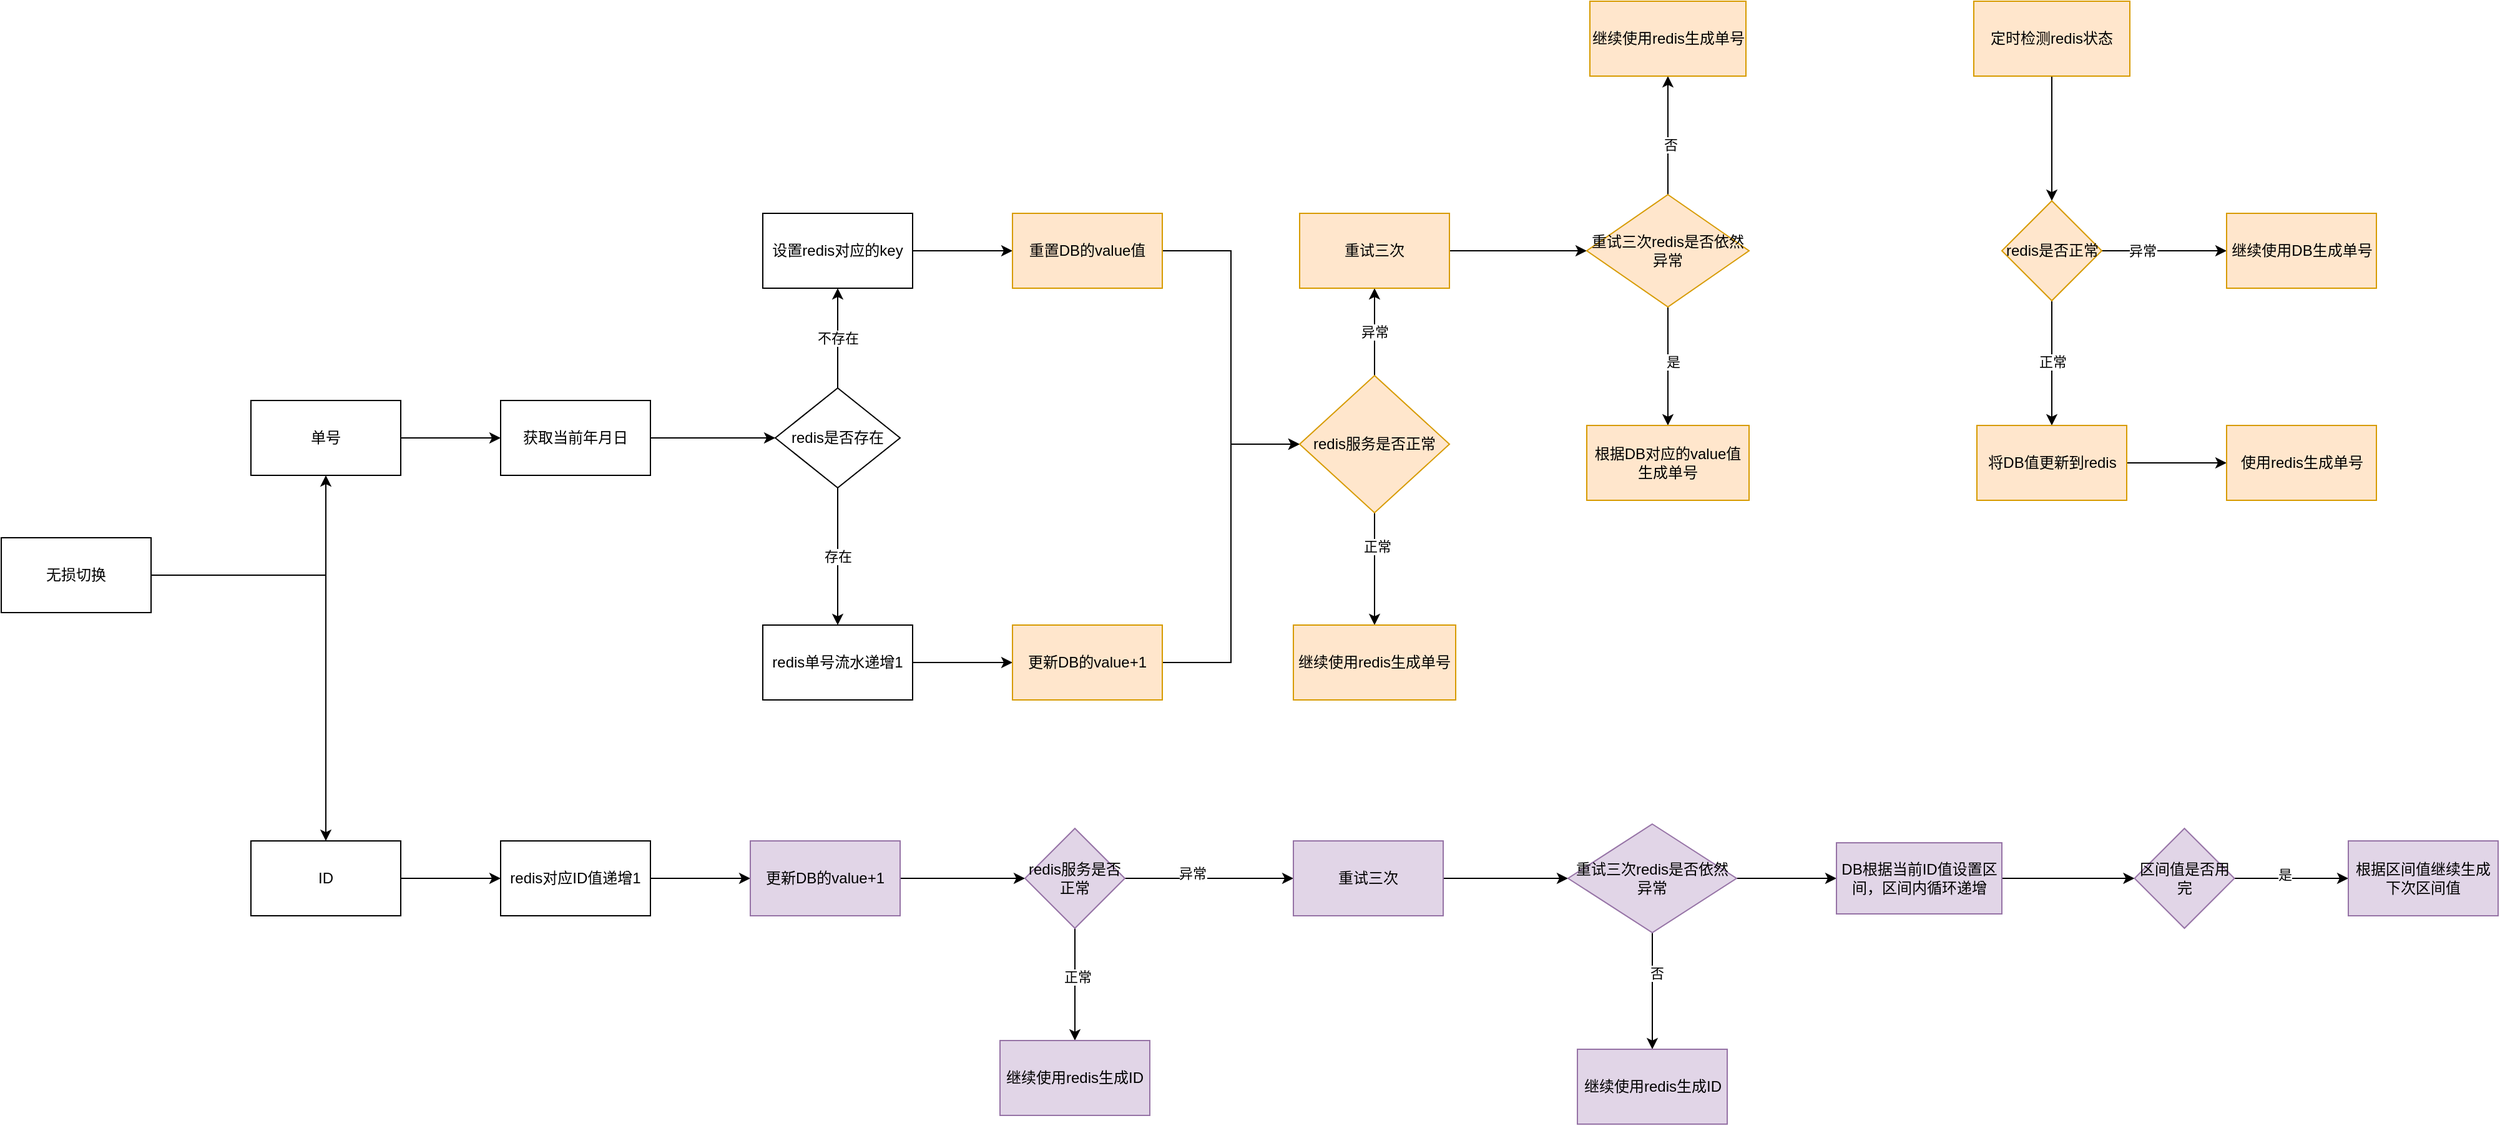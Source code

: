 <mxfile version="24.6.5" type="device">
  <diagram id="C5RBs43oDa-KdzZeNtuy" name="Page-1">
    <mxGraphModel dx="1434" dy="841" grid="1" gridSize="10" guides="1" tooltips="1" connect="1" arrows="1" fold="1" page="1" pageScale="1" pageWidth="5000" pageHeight="20000" math="0" shadow="0">
      <root>
        <mxCell id="WIyWlLk6GJQsqaUBKTNV-0" />
        <mxCell id="WIyWlLk6GJQsqaUBKTNV-1" parent="WIyWlLk6GJQsqaUBKTNV-0" />
        <mxCell id="uUAKnizV1uOnU7TRg0c3-11" value="" style="edgeStyle=orthogonalEdgeStyle;rounded=0;orthogonalLoop=1;jettySize=auto;html=1;" edge="1" parent="WIyWlLk6GJQsqaUBKTNV-1" source="uUAKnizV1uOnU7TRg0c3-4" target="uUAKnizV1uOnU7TRg0c3-10">
          <mxGeometry relative="1" as="geometry" />
        </mxCell>
        <mxCell id="uUAKnizV1uOnU7TRg0c3-13" value="" style="edgeStyle=orthogonalEdgeStyle;rounded=0;orthogonalLoop=1;jettySize=auto;html=1;" edge="1" parent="WIyWlLk6GJQsqaUBKTNV-1" source="uUAKnizV1uOnU7TRg0c3-4" target="uUAKnizV1uOnU7TRg0c3-12">
          <mxGeometry relative="1" as="geometry" />
        </mxCell>
        <mxCell id="uUAKnizV1uOnU7TRg0c3-4" value="无损切换" style="rounded=0;whiteSpace=wrap;html=1;" vertex="1" parent="WIyWlLk6GJQsqaUBKTNV-1">
          <mxGeometry x="360" y="530" width="120" height="60" as="geometry" />
        </mxCell>
        <mxCell id="uUAKnizV1uOnU7TRg0c3-94" value="" style="edgeStyle=orthogonalEdgeStyle;rounded=0;orthogonalLoop=1;jettySize=auto;html=1;" edge="1" parent="WIyWlLk6GJQsqaUBKTNV-1" target="uUAKnizV1uOnU7TRg0c3-93">
          <mxGeometry relative="1" as="geometry">
            <mxPoint x="480" y="1010" as="sourcePoint" />
          </mxGeometry>
        </mxCell>
        <mxCell id="uUAKnizV1uOnU7TRg0c3-15" value="" style="edgeStyle=orthogonalEdgeStyle;rounded=0;orthogonalLoop=1;jettySize=auto;html=1;" edge="1" parent="WIyWlLk6GJQsqaUBKTNV-1" source="uUAKnizV1uOnU7TRg0c3-10" target="uUAKnizV1uOnU7TRg0c3-14">
          <mxGeometry relative="1" as="geometry" />
        </mxCell>
        <mxCell id="uUAKnizV1uOnU7TRg0c3-10" value="单号" style="rounded=0;whiteSpace=wrap;html=1;" vertex="1" parent="WIyWlLk6GJQsqaUBKTNV-1">
          <mxGeometry x="560" y="420" width="120" height="60" as="geometry" />
        </mxCell>
        <mxCell id="uUAKnizV1uOnU7TRg0c3-63" value="" style="edgeStyle=orthogonalEdgeStyle;rounded=0;orthogonalLoop=1;jettySize=auto;html=1;" edge="1" parent="WIyWlLk6GJQsqaUBKTNV-1" source="uUAKnizV1uOnU7TRg0c3-12" target="uUAKnizV1uOnU7TRg0c3-62">
          <mxGeometry relative="1" as="geometry" />
        </mxCell>
        <mxCell id="uUAKnizV1uOnU7TRg0c3-12" value="ID" style="rounded=0;whiteSpace=wrap;html=1;" vertex="1" parent="WIyWlLk6GJQsqaUBKTNV-1">
          <mxGeometry x="560" y="773" width="120" height="60" as="geometry" />
        </mxCell>
        <mxCell id="uUAKnizV1uOnU7TRg0c3-17" value="" style="edgeStyle=orthogonalEdgeStyle;rounded=0;orthogonalLoop=1;jettySize=auto;html=1;" edge="1" parent="WIyWlLk6GJQsqaUBKTNV-1" source="uUAKnizV1uOnU7TRg0c3-14" target="uUAKnizV1uOnU7TRg0c3-16">
          <mxGeometry relative="1" as="geometry" />
        </mxCell>
        <mxCell id="uUAKnizV1uOnU7TRg0c3-14" value="获取当前年月日" style="rounded=0;whiteSpace=wrap;html=1;" vertex="1" parent="WIyWlLk6GJQsqaUBKTNV-1">
          <mxGeometry x="760" y="420" width="120" height="60" as="geometry" />
        </mxCell>
        <mxCell id="uUAKnizV1uOnU7TRg0c3-19" value="" style="edgeStyle=orthogonalEdgeStyle;rounded=0;orthogonalLoop=1;jettySize=auto;html=1;" edge="1" parent="WIyWlLk6GJQsqaUBKTNV-1" source="uUAKnizV1uOnU7TRg0c3-16" target="uUAKnizV1uOnU7TRg0c3-18">
          <mxGeometry relative="1" as="geometry" />
        </mxCell>
        <mxCell id="uUAKnizV1uOnU7TRg0c3-20" value="存在" style="edgeLabel;html=1;align=center;verticalAlign=middle;resizable=0;points=[];" vertex="1" connectable="0" parent="uUAKnizV1uOnU7TRg0c3-19">
          <mxGeometry relative="1" as="geometry">
            <mxPoint as="offset" />
          </mxGeometry>
        </mxCell>
        <mxCell id="uUAKnizV1uOnU7TRg0c3-24" value="" style="edgeStyle=orthogonalEdgeStyle;rounded=0;orthogonalLoop=1;jettySize=auto;html=1;" edge="1" parent="WIyWlLk6GJQsqaUBKTNV-1" source="uUAKnizV1uOnU7TRg0c3-16" target="uUAKnizV1uOnU7TRg0c3-23">
          <mxGeometry relative="1" as="geometry" />
        </mxCell>
        <mxCell id="uUAKnizV1uOnU7TRg0c3-25" value="不存在" style="edgeLabel;html=1;align=center;verticalAlign=middle;resizable=0;points=[];" vertex="1" connectable="0" parent="uUAKnizV1uOnU7TRg0c3-24">
          <mxGeometry relative="1" as="geometry">
            <mxPoint as="offset" />
          </mxGeometry>
        </mxCell>
        <mxCell id="uUAKnizV1uOnU7TRg0c3-16" value="redis是否存在" style="rhombus;whiteSpace=wrap;html=1;rounded=0;" vertex="1" parent="WIyWlLk6GJQsqaUBKTNV-1">
          <mxGeometry x="980" y="410" width="100" height="80" as="geometry" />
        </mxCell>
        <mxCell id="uUAKnizV1uOnU7TRg0c3-22" value="" style="edgeStyle=orthogonalEdgeStyle;rounded=0;orthogonalLoop=1;jettySize=auto;html=1;" edge="1" parent="WIyWlLk6GJQsqaUBKTNV-1" source="uUAKnizV1uOnU7TRg0c3-18" target="uUAKnizV1uOnU7TRg0c3-21">
          <mxGeometry relative="1" as="geometry" />
        </mxCell>
        <mxCell id="uUAKnizV1uOnU7TRg0c3-18" value="redis单号流水递增1" style="whiteSpace=wrap;html=1;rounded=0;" vertex="1" parent="WIyWlLk6GJQsqaUBKTNV-1">
          <mxGeometry x="970" y="600" width="120" height="60" as="geometry" />
        </mxCell>
        <mxCell id="uUAKnizV1uOnU7TRg0c3-31" style="edgeStyle=orthogonalEdgeStyle;rounded=0;orthogonalLoop=1;jettySize=auto;html=1;entryX=0;entryY=0.5;entryDx=0;entryDy=0;" edge="1" parent="WIyWlLk6GJQsqaUBKTNV-1" source="uUAKnizV1uOnU7TRg0c3-21" target="uUAKnizV1uOnU7TRg0c3-29">
          <mxGeometry relative="1" as="geometry" />
        </mxCell>
        <mxCell id="uUAKnizV1uOnU7TRg0c3-21" value="更新DB的value+1" style="whiteSpace=wrap;html=1;rounded=0;fillColor=#ffe6cc;strokeColor=#d79b00;" vertex="1" parent="WIyWlLk6GJQsqaUBKTNV-1">
          <mxGeometry x="1170" y="600" width="120" height="60" as="geometry" />
        </mxCell>
        <mxCell id="uUAKnizV1uOnU7TRg0c3-27" value="" style="edgeStyle=orthogonalEdgeStyle;rounded=0;orthogonalLoop=1;jettySize=auto;html=1;" edge="1" parent="WIyWlLk6GJQsqaUBKTNV-1" source="uUAKnizV1uOnU7TRg0c3-23" target="uUAKnizV1uOnU7TRg0c3-26">
          <mxGeometry relative="1" as="geometry" />
        </mxCell>
        <mxCell id="uUAKnizV1uOnU7TRg0c3-23" value="设置redis对应的key" style="whiteSpace=wrap;html=1;rounded=0;" vertex="1" parent="WIyWlLk6GJQsqaUBKTNV-1">
          <mxGeometry x="970" y="270" width="120" height="60" as="geometry" />
        </mxCell>
        <mxCell id="uUAKnizV1uOnU7TRg0c3-30" value="" style="edgeStyle=orthogonalEdgeStyle;rounded=0;orthogonalLoop=1;jettySize=auto;html=1;entryX=0;entryY=0.5;entryDx=0;entryDy=0;" edge="1" parent="WIyWlLk6GJQsqaUBKTNV-1" source="uUAKnizV1uOnU7TRg0c3-26" target="uUAKnizV1uOnU7TRg0c3-29">
          <mxGeometry relative="1" as="geometry">
            <mxPoint x="1390" y="473" as="targetPoint" />
          </mxGeometry>
        </mxCell>
        <mxCell id="uUAKnizV1uOnU7TRg0c3-26" value="重置DB的value值" style="whiteSpace=wrap;html=1;rounded=0;fillColor=#ffe6cc;strokeColor=#d79b00;" vertex="1" parent="WIyWlLk6GJQsqaUBKTNV-1">
          <mxGeometry x="1170" y="270" width="120" height="60" as="geometry" />
        </mxCell>
        <mxCell id="uUAKnizV1uOnU7TRg0c3-33" value="" style="edgeStyle=orthogonalEdgeStyle;rounded=0;orthogonalLoop=1;jettySize=auto;html=1;" edge="1" parent="WIyWlLk6GJQsqaUBKTNV-1" source="uUAKnizV1uOnU7TRg0c3-29" target="uUAKnizV1uOnU7TRg0c3-32">
          <mxGeometry relative="1" as="geometry" />
        </mxCell>
        <mxCell id="uUAKnizV1uOnU7TRg0c3-34" value="异常" style="edgeLabel;html=1;align=center;verticalAlign=middle;resizable=0;points=[];" vertex="1" connectable="0" parent="uUAKnizV1uOnU7TRg0c3-33">
          <mxGeometry relative="1" as="geometry">
            <mxPoint as="offset" />
          </mxGeometry>
        </mxCell>
        <mxCell id="uUAKnizV1uOnU7TRg0c3-36" value="" style="edgeStyle=orthogonalEdgeStyle;rounded=0;orthogonalLoop=1;jettySize=auto;html=1;" edge="1" parent="WIyWlLk6GJQsqaUBKTNV-1" source="uUAKnizV1uOnU7TRg0c3-29" target="uUAKnizV1uOnU7TRg0c3-35">
          <mxGeometry relative="1" as="geometry" />
        </mxCell>
        <mxCell id="uUAKnizV1uOnU7TRg0c3-37" value="正常" style="edgeLabel;html=1;align=center;verticalAlign=middle;resizable=0;points=[];" vertex="1" connectable="0" parent="uUAKnizV1uOnU7TRg0c3-36">
          <mxGeometry x="-0.409" y="2" relative="1" as="geometry">
            <mxPoint as="offset" />
          </mxGeometry>
        </mxCell>
        <mxCell id="uUAKnizV1uOnU7TRg0c3-29" value="redis服务是否正常" style="rhombus;whiteSpace=wrap;html=1;fillColor=#ffe6cc;strokeColor=#d79b00;rounded=0;" vertex="1" parent="WIyWlLk6GJQsqaUBKTNV-1">
          <mxGeometry x="1400" y="400" width="120" height="110" as="geometry" />
        </mxCell>
        <mxCell id="uUAKnizV1uOnU7TRg0c3-41" value="" style="edgeStyle=orthogonalEdgeStyle;rounded=0;orthogonalLoop=1;jettySize=auto;html=1;" edge="1" parent="WIyWlLk6GJQsqaUBKTNV-1" source="uUAKnizV1uOnU7TRg0c3-32" target="uUAKnizV1uOnU7TRg0c3-40">
          <mxGeometry relative="1" as="geometry" />
        </mxCell>
        <mxCell id="uUAKnizV1uOnU7TRg0c3-32" value="重试三次" style="whiteSpace=wrap;html=1;fillColor=#ffe6cc;strokeColor=#d79b00;rounded=0;" vertex="1" parent="WIyWlLk6GJQsqaUBKTNV-1">
          <mxGeometry x="1400" y="270" width="120" height="60" as="geometry" />
        </mxCell>
        <mxCell id="uUAKnizV1uOnU7TRg0c3-35" value="继续使用redis生成单号" style="whiteSpace=wrap;html=1;fillColor=#ffe6cc;strokeColor=#d79b00;rounded=0;" vertex="1" parent="WIyWlLk6GJQsqaUBKTNV-1">
          <mxGeometry x="1395" y="600" width="130" height="60" as="geometry" />
        </mxCell>
        <mxCell id="uUAKnizV1uOnU7TRg0c3-43" value="" style="edgeStyle=orthogonalEdgeStyle;rounded=0;orthogonalLoop=1;jettySize=auto;html=1;" edge="1" parent="WIyWlLk6GJQsqaUBKTNV-1" source="uUAKnizV1uOnU7TRg0c3-40" target="uUAKnizV1uOnU7TRg0c3-42">
          <mxGeometry relative="1" as="geometry" />
        </mxCell>
        <mxCell id="uUAKnizV1uOnU7TRg0c3-44" value="否" style="edgeLabel;html=1;align=center;verticalAlign=middle;resizable=0;points=[];" vertex="1" connectable="0" parent="uUAKnizV1uOnU7TRg0c3-43">
          <mxGeometry x="-0.158" y="-2" relative="1" as="geometry">
            <mxPoint as="offset" />
          </mxGeometry>
        </mxCell>
        <mxCell id="uUAKnizV1uOnU7TRg0c3-46" value="" style="edgeStyle=orthogonalEdgeStyle;rounded=0;orthogonalLoop=1;jettySize=auto;html=1;" edge="1" parent="WIyWlLk6GJQsqaUBKTNV-1" source="uUAKnizV1uOnU7TRg0c3-40" target="uUAKnizV1uOnU7TRg0c3-45">
          <mxGeometry relative="1" as="geometry" />
        </mxCell>
        <mxCell id="uUAKnizV1uOnU7TRg0c3-47" value="是" style="edgeLabel;html=1;align=center;verticalAlign=middle;resizable=0;points=[];" vertex="1" connectable="0" parent="uUAKnizV1uOnU7TRg0c3-46">
          <mxGeometry x="-0.074" y="4" relative="1" as="geometry">
            <mxPoint as="offset" />
          </mxGeometry>
        </mxCell>
        <mxCell id="uUAKnizV1uOnU7TRg0c3-40" value="重试三次redis是否依然异常" style="rhombus;whiteSpace=wrap;html=1;fillColor=#ffe6cc;strokeColor=#d79b00;rounded=0;" vertex="1" parent="WIyWlLk6GJQsqaUBKTNV-1">
          <mxGeometry x="1630" y="255" width="130" height="90" as="geometry" />
        </mxCell>
        <mxCell id="uUAKnizV1uOnU7TRg0c3-42" value="继续使用redis生成单号" style="whiteSpace=wrap;html=1;fillColor=#ffe6cc;strokeColor=#d79b00;rounded=0;" vertex="1" parent="WIyWlLk6GJQsqaUBKTNV-1">
          <mxGeometry x="1632.5" y="100" width="125" height="60" as="geometry" />
        </mxCell>
        <mxCell id="uUAKnizV1uOnU7TRg0c3-45" value="根据DB对应的value值生成单号" style="whiteSpace=wrap;html=1;fillColor=#ffe6cc;strokeColor=#d79b00;rounded=0;" vertex="1" parent="WIyWlLk6GJQsqaUBKTNV-1">
          <mxGeometry x="1630" y="440" width="130" height="60" as="geometry" />
        </mxCell>
        <mxCell id="uUAKnizV1uOnU7TRg0c3-53" value="" style="edgeStyle=orthogonalEdgeStyle;rounded=0;orthogonalLoop=1;jettySize=auto;html=1;" edge="1" parent="WIyWlLk6GJQsqaUBKTNV-1" source="uUAKnizV1uOnU7TRg0c3-51" target="uUAKnizV1uOnU7TRg0c3-52">
          <mxGeometry relative="1" as="geometry" />
        </mxCell>
        <mxCell id="uUAKnizV1uOnU7TRg0c3-51" value="定时检测redis状态" style="whiteSpace=wrap;html=1;fillColor=#ffe6cc;strokeColor=#d79b00;rounded=0;" vertex="1" parent="WIyWlLk6GJQsqaUBKTNV-1">
          <mxGeometry x="1940" y="100" width="125" height="60" as="geometry" />
        </mxCell>
        <mxCell id="uUAKnizV1uOnU7TRg0c3-55" value="" style="edgeStyle=orthogonalEdgeStyle;rounded=0;orthogonalLoop=1;jettySize=auto;html=1;" edge="1" parent="WIyWlLk6GJQsqaUBKTNV-1" source="uUAKnizV1uOnU7TRg0c3-52" target="uUAKnizV1uOnU7TRg0c3-54">
          <mxGeometry relative="1" as="geometry" />
        </mxCell>
        <mxCell id="uUAKnizV1uOnU7TRg0c3-56" value="正常" style="edgeLabel;html=1;align=center;verticalAlign=middle;resizable=0;points=[];" vertex="1" connectable="0" parent="uUAKnizV1uOnU7TRg0c3-55">
          <mxGeometry x="-0.022" relative="1" as="geometry">
            <mxPoint as="offset" />
          </mxGeometry>
        </mxCell>
        <mxCell id="uUAKnizV1uOnU7TRg0c3-60" value="" style="edgeStyle=orthogonalEdgeStyle;rounded=0;orthogonalLoop=1;jettySize=auto;html=1;" edge="1" parent="WIyWlLk6GJQsqaUBKTNV-1" source="uUAKnizV1uOnU7TRg0c3-52" target="uUAKnizV1uOnU7TRg0c3-59">
          <mxGeometry relative="1" as="geometry" />
        </mxCell>
        <mxCell id="uUAKnizV1uOnU7TRg0c3-61" value="异常" style="edgeLabel;html=1;align=center;verticalAlign=middle;resizable=0;points=[];" vertex="1" connectable="0" parent="uUAKnizV1uOnU7TRg0c3-60">
          <mxGeometry x="-0.35" relative="1" as="geometry">
            <mxPoint as="offset" />
          </mxGeometry>
        </mxCell>
        <mxCell id="uUAKnizV1uOnU7TRg0c3-52" value="redis是否正常" style="rhombus;whiteSpace=wrap;html=1;fillColor=#ffe6cc;strokeColor=#d79b00;rounded=0;" vertex="1" parent="WIyWlLk6GJQsqaUBKTNV-1">
          <mxGeometry x="1962.5" y="260" width="80" height="80" as="geometry" />
        </mxCell>
        <mxCell id="uUAKnizV1uOnU7TRg0c3-58" value="" style="edgeStyle=orthogonalEdgeStyle;rounded=0;orthogonalLoop=1;jettySize=auto;html=1;" edge="1" parent="WIyWlLk6GJQsqaUBKTNV-1" source="uUAKnizV1uOnU7TRg0c3-54" target="uUAKnizV1uOnU7TRg0c3-57">
          <mxGeometry relative="1" as="geometry" />
        </mxCell>
        <mxCell id="uUAKnizV1uOnU7TRg0c3-54" value="将DB值更新到redis" style="whiteSpace=wrap;html=1;fillColor=#ffe6cc;strokeColor=#d79b00;rounded=0;" vertex="1" parent="WIyWlLk6GJQsqaUBKTNV-1">
          <mxGeometry x="1942.5" y="440" width="120" height="60" as="geometry" />
        </mxCell>
        <mxCell id="uUAKnizV1uOnU7TRg0c3-57" value="使用redis生成单号" style="whiteSpace=wrap;html=1;fillColor=#ffe6cc;strokeColor=#d79b00;rounded=0;" vertex="1" parent="WIyWlLk6GJQsqaUBKTNV-1">
          <mxGeometry x="2142.5" y="440" width="120" height="60" as="geometry" />
        </mxCell>
        <mxCell id="uUAKnizV1uOnU7TRg0c3-59" value="继续使用DB生成单号" style="whiteSpace=wrap;html=1;fillColor=#ffe6cc;strokeColor=#d79b00;rounded=0;" vertex="1" parent="WIyWlLk6GJQsqaUBKTNV-1">
          <mxGeometry x="2142.5" y="270" width="120" height="60" as="geometry" />
        </mxCell>
        <mxCell id="uUAKnizV1uOnU7TRg0c3-70" value="" style="edgeStyle=orthogonalEdgeStyle;rounded=0;orthogonalLoop=1;jettySize=auto;html=1;" edge="1" parent="WIyWlLk6GJQsqaUBKTNV-1" source="uUAKnizV1uOnU7TRg0c3-62" target="uUAKnizV1uOnU7TRg0c3-69">
          <mxGeometry relative="1" as="geometry" />
        </mxCell>
        <mxCell id="uUAKnizV1uOnU7TRg0c3-62" value="redis对应ID值递增1" style="rounded=0;whiteSpace=wrap;html=1;" vertex="1" parent="WIyWlLk6GJQsqaUBKTNV-1">
          <mxGeometry x="760" y="773" width="120" height="60" as="geometry" />
        </mxCell>
        <mxCell id="uUAKnizV1uOnU7TRg0c3-74" value="" style="edgeStyle=orthogonalEdgeStyle;rounded=0;orthogonalLoop=1;jettySize=auto;html=1;" edge="1" parent="WIyWlLk6GJQsqaUBKTNV-1" source="uUAKnizV1uOnU7TRg0c3-69" target="uUAKnizV1uOnU7TRg0c3-73">
          <mxGeometry relative="1" as="geometry" />
        </mxCell>
        <mxCell id="uUAKnizV1uOnU7TRg0c3-69" value="更新DB的value+1" style="rounded=0;whiteSpace=wrap;html=1;fillColor=#e1d5e7;strokeColor=#9673a6;" vertex="1" parent="WIyWlLk6GJQsqaUBKTNV-1">
          <mxGeometry x="960" y="773" width="120" height="60" as="geometry" />
        </mxCell>
        <mxCell id="uUAKnizV1uOnU7TRg0c3-76" value="" style="edgeStyle=orthogonalEdgeStyle;rounded=0;orthogonalLoop=1;jettySize=auto;html=1;" edge="1" parent="WIyWlLk6GJQsqaUBKTNV-1" source="uUAKnizV1uOnU7TRg0c3-73" target="uUAKnizV1uOnU7TRg0c3-75">
          <mxGeometry relative="1" as="geometry" />
        </mxCell>
        <mxCell id="uUAKnizV1uOnU7TRg0c3-77" value="正常" style="edgeLabel;html=1;align=center;verticalAlign=middle;resizable=0;points=[];" vertex="1" connectable="0" parent="uUAKnizV1uOnU7TRg0c3-76">
          <mxGeometry x="-0.133" y="2" relative="1" as="geometry">
            <mxPoint as="offset" />
          </mxGeometry>
        </mxCell>
        <mxCell id="uUAKnizV1uOnU7TRg0c3-79" value="" style="edgeStyle=orthogonalEdgeStyle;rounded=0;orthogonalLoop=1;jettySize=auto;html=1;" edge="1" parent="WIyWlLk6GJQsqaUBKTNV-1" source="uUAKnizV1uOnU7TRg0c3-73" target="uUAKnizV1uOnU7TRg0c3-78">
          <mxGeometry relative="1" as="geometry" />
        </mxCell>
        <mxCell id="uUAKnizV1uOnU7TRg0c3-80" value="异常" style="edgeLabel;html=1;align=center;verticalAlign=middle;resizable=0;points=[];" vertex="1" connectable="0" parent="uUAKnizV1uOnU7TRg0c3-79">
          <mxGeometry x="-0.2" y="4" relative="1" as="geometry">
            <mxPoint as="offset" />
          </mxGeometry>
        </mxCell>
        <mxCell id="uUAKnizV1uOnU7TRg0c3-73" value="redis服务是否正常" style="rhombus;whiteSpace=wrap;html=1;fillColor=#e1d5e7;strokeColor=#9673a6;rounded=0;" vertex="1" parent="WIyWlLk6GJQsqaUBKTNV-1">
          <mxGeometry x="1180" y="763" width="80" height="80" as="geometry" />
        </mxCell>
        <mxCell id="uUAKnizV1uOnU7TRg0c3-75" value="继续使用redis生成ID" style="whiteSpace=wrap;html=1;fillColor=#e1d5e7;strokeColor=#9673a6;rounded=0;" vertex="1" parent="WIyWlLk6GJQsqaUBKTNV-1">
          <mxGeometry x="1160" y="933" width="120" height="60" as="geometry" />
        </mxCell>
        <mxCell id="uUAKnizV1uOnU7TRg0c3-82" value="" style="edgeStyle=orthogonalEdgeStyle;rounded=0;orthogonalLoop=1;jettySize=auto;html=1;" edge="1" parent="WIyWlLk6GJQsqaUBKTNV-1" source="uUAKnizV1uOnU7TRg0c3-78" target="uUAKnizV1uOnU7TRg0c3-81">
          <mxGeometry relative="1" as="geometry" />
        </mxCell>
        <mxCell id="uUAKnizV1uOnU7TRg0c3-78" value="重试三次" style="whiteSpace=wrap;html=1;fillColor=#e1d5e7;strokeColor=#9673a6;rounded=0;" vertex="1" parent="WIyWlLk6GJQsqaUBKTNV-1">
          <mxGeometry x="1395" y="773" width="120" height="60" as="geometry" />
        </mxCell>
        <mxCell id="uUAKnizV1uOnU7TRg0c3-84" value="" style="edgeStyle=orthogonalEdgeStyle;rounded=0;orthogonalLoop=1;jettySize=auto;html=1;" edge="1" parent="WIyWlLk6GJQsqaUBKTNV-1" source="uUAKnizV1uOnU7TRg0c3-81" target="uUAKnizV1uOnU7TRg0c3-83">
          <mxGeometry relative="1" as="geometry" />
        </mxCell>
        <mxCell id="uUAKnizV1uOnU7TRg0c3-85" value="否" style="edgeLabel;html=1;align=center;verticalAlign=middle;resizable=0;points=[];" vertex="1" connectable="0" parent="uUAKnizV1uOnU7TRg0c3-84">
          <mxGeometry x="-0.305" y="3" relative="1" as="geometry">
            <mxPoint as="offset" />
          </mxGeometry>
        </mxCell>
        <mxCell id="uUAKnizV1uOnU7TRg0c3-87" value="" style="edgeStyle=orthogonalEdgeStyle;rounded=0;orthogonalLoop=1;jettySize=auto;html=1;" edge="1" parent="WIyWlLk6GJQsqaUBKTNV-1" source="uUAKnizV1uOnU7TRg0c3-81" target="uUAKnizV1uOnU7TRg0c3-86">
          <mxGeometry relative="1" as="geometry" />
        </mxCell>
        <mxCell id="uUAKnizV1uOnU7TRg0c3-81" value="重试三次redis是否依然异常" style="rhombus;whiteSpace=wrap;html=1;fillColor=#e1d5e7;strokeColor=#9673a6;rounded=0;" vertex="1" parent="WIyWlLk6GJQsqaUBKTNV-1">
          <mxGeometry x="1615" y="759.5" width="135" height="87" as="geometry" />
        </mxCell>
        <mxCell id="uUAKnizV1uOnU7TRg0c3-83" value="继续使用redis生成ID" style="whiteSpace=wrap;html=1;fillColor=#e1d5e7;strokeColor=#9673a6;rounded=0;" vertex="1" parent="WIyWlLk6GJQsqaUBKTNV-1">
          <mxGeometry x="1622.5" y="940" width="120" height="60" as="geometry" />
        </mxCell>
        <mxCell id="uUAKnizV1uOnU7TRg0c3-89" value="" style="edgeStyle=orthogonalEdgeStyle;rounded=0;orthogonalLoop=1;jettySize=auto;html=1;" edge="1" parent="WIyWlLk6GJQsqaUBKTNV-1" source="uUAKnizV1uOnU7TRg0c3-86" target="uUAKnizV1uOnU7TRg0c3-88">
          <mxGeometry relative="1" as="geometry" />
        </mxCell>
        <mxCell id="uUAKnizV1uOnU7TRg0c3-86" value="DB根据当前ID值设置区间，区间内循环递增" style="whiteSpace=wrap;html=1;fillColor=#e1d5e7;strokeColor=#9673a6;rounded=0;" vertex="1" parent="WIyWlLk6GJQsqaUBKTNV-1">
          <mxGeometry x="1830" y="774.5" width="132.5" height="57" as="geometry" />
        </mxCell>
        <mxCell id="uUAKnizV1uOnU7TRg0c3-91" value="" style="edgeStyle=orthogonalEdgeStyle;rounded=0;orthogonalLoop=1;jettySize=auto;html=1;" edge="1" parent="WIyWlLk6GJQsqaUBKTNV-1" source="uUAKnizV1uOnU7TRg0c3-88" target="uUAKnizV1uOnU7TRg0c3-90">
          <mxGeometry relative="1" as="geometry" />
        </mxCell>
        <mxCell id="uUAKnizV1uOnU7TRg0c3-92" value="是" style="edgeLabel;html=1;align=center;verticalAlign=middle;resizable=0;points=[];" vertex="1" connectable="0" parent="uUAKnizV1uOnU7TRg0c3-91">
          <mxGeometry x="-0.118" y="3" relative="1" as="geometry">
            <mxPoint as="offset" />
          </mxGeometry>
        </mxCell>
        <mxCell id="uUAKnizV1uOnU7TRg0c3-88" value="区间值是否用完" style="rhombus;whiteSpace=wrap;html=1;fillColor=#e1d5e7;strokeColor=#9673a6;rounded=0;" vertex="1" parent="WIyWlLk6GJQsqaUBKTNV-1">
          <mxGeometry x="2068.75" y="763" width="80" height="80" as="geometry" />
        </mxCell>
        <mxCell id="uUAKnizV1uOnU7TRg0c3-90" value="根据区间值继续生成下次区间值" style="whiteSpace=wrap;html=1;fillColor=#e1d5e7;strokeColor=#9673a6;rounded=0;" vertex="1" parent="WIyWlLk6GJQsqaUBKTNV-1">
          <mxGeometry x="2240" y="773" width="120" height="60" as="geometry" />
        </mxCell>
      </root>
    </mxGraphModel>
  </diagram>
</mxfile>
